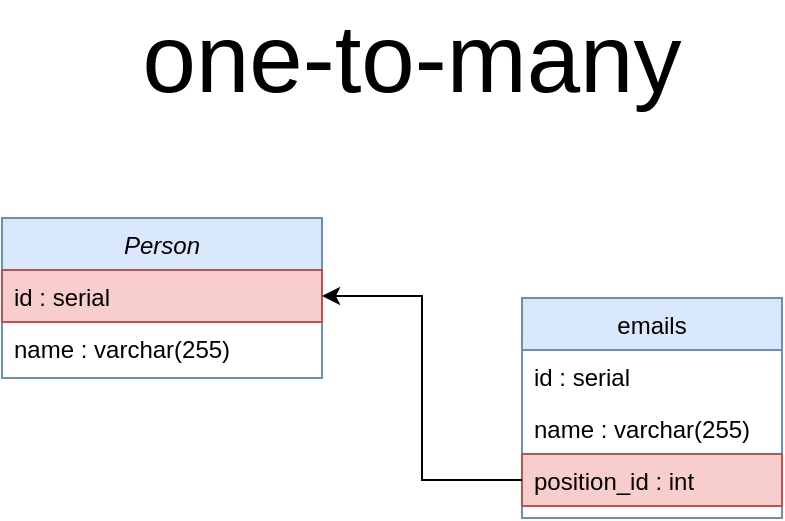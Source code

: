 <mxfile version="14.9.1" type="github" pages="3">
  <diagram id="C5RBs43oDa-KdzZeNtuy" name="one-to-many">
    <mxGraphModel dx="1422" dy="715" grid="1" gridSize="10" guides="1" tooltips="1" connect="1" arrows="1" fold="1" page="1" pageScale="1" pageWidth="827" pageHeight="1169" math="0" shadow="0">
      <root>
        <mxCell id="WIyWlLk6GJQsqaUBKTNV-0" />
        <mxCell id="WIyWlLk6GJQsqaUBKTNV-1" parent="WIyWlLk6GJQsqaUBKTNV-0" />
        <mxCell id="zkfFHV4jXpPFQw0GAbJ--0" value="Person" style="swimlane;fontStyle=2;align=center;verticalAlign=top;childLayout=stackLayout;horizontal=1;startSize=26;horizontalStack=0;resizeParent=1;resizeLast=0;collapsible=1;marginBottom=0;rounded=0;shadow=0;strokeWidth=1;fillColor=#dae8fc;strokeColor=#6c8ebf;" parent="WIyWlLk6GJQsqaUBKTNV-1" vertex="1">
          <mxGeometry x="220" y="120" width="160" height="80" as="geometry">
            <mxRectangle x="230" y="140" width="160" height="26" as="alternateBounds" />
          </mxGeometry>
        </mxCell>
        <mxCell id="zkfFHV4jXpPFQw0GAbJ--1" value="id : serial" style="text;align=left;verticalAlign=top;spacingLeft=4;spacingRight=4;overflow=hidden;rotatable=0;points=[[0,0.5],[1,0.5]];portConstraint=eastwest;fillColor=#f8cecc;strokeColor=#b85450;" parent="zkfFHV4jXpPFQw0GAbJ--0" vertex="1">
          <mxGeometry y="26" width="160" height="26" as="geometry" />
        </mxCell>
        <mxCell id="zkfFHV4jXpPFQw0GAbJ--2" value="name : varchar(255)" style="text;align=left;verticalAlign=top;spacingLeft=4;spacingRight=4;overflow=hidden;rotatable=0;points=[[0,0.5],[1,0.5]];portConstraint=eastwest;rounded=0;shadow=0;html=0;" parent="zkfFHV4jXpPFQw0GAbJ--0" vertex="1">
          <mxGeometry y="52" width="160" height="26" as="geometry" />
        </mxCell>
        <mxCell id="zkfFHV4jXpPFQw0GAbJ--17" value="emails" style="swimlane;fontStyle=0;align=center;verticalAlign=top;childLayout=stackLayout;horizontal=1;startSize=26;horizontalStack=0;resizeParent=1;resizeLast=0;collapsible=1;marginBottom=0;rounded=0;shadow=0;strokeWidth=1;fillColor=#dae8fc;strokeColor=#6c8ebf;" parent="WIyWlLk6GJQsqaUBKTNV-1" vertex="1">
          <mxGeometry x="480" y="160" width="130" height="110" as="geometry">
            <mxRectangle x="550" y="140" width="160" height="26" as="alternateBounds" />
          </mxGeometry>
        </mxCell>
        <mxCell id="zkfFHV4jXpPFQw0GAbJ--18" value="id : serial&#xa;" style="text;align=left;verticalAlign=top;spacingLeft=4;spacingRight=4;overflow=hidden;rotatable=0;points=[[0,0.5],[1,0.5]];portConstraint=eastwest;" parent="zkfFHV4jXpPFQw0GAbJ--17" vertex="1">
          <mxGeometry y="26" width="130" height="26" as="geometry" />
        </mxCell>
        <mxCell id="zkfFHV4jXpPFQw0GAbJ--19" value="name : varchar(255)" style="text;align=left;verticalAlign=top;spacingLeft=4;spacingRight=4;overflow=hidden;rotatable=0;points=[[0,0.5],[1,0.5]];portConstraint=eastwest;rounded=0;shadow=0;html=0;" parent="zkfFHV4jXpPFQw0GAbJ--17" vertex="1">
          <mxGeometry y="52" width="130" height="26" as="geometry" />
        </mxCell>
        <mxCell id="zkfFHV4jXpPFQw0GAbJ--20" value="position_id : int" style="text;align=left;verticalAlign=top;spacingLeft=4;spacingRight=4;overflow=hidden;rotatable=0;points=[[0,0.5],[1,0.5]];portConstraint=eastwest;rounded=0;shadow=0;html=0;fillColor=#f8cecc;strokeColor=#b85450;" parent="zkfFHV4jXpPFQw0GAbJ--17" vertex="1">
          <mxGeometry y="78" width="130" height="26" as="geometry" />
        </mxCell>
        <mxCell id="GzDD_Bv4GvD_jI0SS3F4-3" style="edgeStyle=orthogonalEdgeStyle;rounded=0;orthogonalLoop=1;jettySize=auto;html=1;exitX=0;exitY=0.5;exitDx=0;exitDy=0;entryX=1;entryY=0.5;entryDx=0;entryDy=0;" parent="WIyWlLk6GJQsqaUBKTNV-1" source="zkfFHV4jXpPFQw0GAbJ--20" target="zkfFHV4jXpPFQw0GAbJ--1" edge="1">
          <mxGeometry relative="1" as="geometry" />
        </mxCell>
        <mxCell id="teKVV-D1RdQGPCwUpNun-0" value="&lt;font style=&quot;font-size: 48px&quot;&gt;one-to-many&lt;/font&gt;" style="text;html=1;strokeColor=none;fillColor=none;align=center;verticalAlign=middle;whiteSpace=wrap;rounded=0;" parent="WIyWlLk6GJQsqaUBKTNV-1" vertex="1">
          <mxGeometry x="270" y="20" width="310" height="40" as="geometry" />
        </mxCell>
      </root>
    </mxGraphModel>
  </diagram>
  <diagram id="pJf5kATxu5pr5--7Cii1" name="many-to-many">
    <mxGraphModel dx="1422" dy="715" grid="1" gridSize="10" guides="1" tooltips="1" connect="1" arrows="1" fold="1" page="1" pageScale="1" pageWidth="827" pageHeight="1169" math="0" shadow="0">
      <root>
        <mxCell id="xBnOvw06d7SXoVWi1Nif-0" />
        <mxCell id="xBnOvw06d7SXoVWi1Nif-1" parent="xBnOvw06d7SXoVWi1Nif-0" />
        <mxCell id="xBnOvw06d7SXoVWi1Nif-14" value="human_phobia" style="swimlane;fontStyle=0;childLayout=stackLayout;horizontal=1;startSize=26;horizontalStack=0;resizeParent=1;resizeParentMax=0;resizeLast=0;collapsible=1;marginBottom=0;fillColor=#dae8fc;strokeColor=#6c8ebf;" vertex="1" parent="xBnOvw06d7SXoVWi1Nif-1">
          <mxGeometry x="330" y="200" width="140" height="104" as="geometry" />
        </mxCell>
        <mxCell id="xBnOvw06d7SXoVWi1Nif-15" value="id : serial" style="text;strokeColor=none;fillColor=none;align=left;verticalAlign=top;spacingLeft=4;spacingRight=4;overflow=hidden;rotatable=0;points=[[0,0.5],[1,0.5]];portConstraint=eastwest;" vertex="1" parent="xBnOvw06d7SXoVWi1Nif-14">
          <mxGeometry y="26" width="140" height="26" as="geometry" />
        </mxCell>
        <mxCell id="xBnOvw06d7SXoVWi1Nif-16" value="person_name_id : int" style="text;strokeColor=#b85450;fillColor=#f8cecc;align=left;verticalAlign=top;spacingLeft=4;spacingRight=4;overflow=hidden;rotatable=0;points=[[0,0.5],[1,0.5]];portConstraint=eastwest;" vertex="1" parent="xBnOvw06d7SXoVWi1Nif-14">
          <mxGeometry y="52" width="140" height="26" as="geometry" />
        </mxCell>
        <mxCell id="xBnOvw06d7SXoVWi1Nif-17" value="phobia_id : int" style="text;strokeColor=#b85450;fillColor=#f8cecc;align=left;verticalAlign=top;spacingLeft=4;spacingRight=4;overflow=hidden;rotatable=0;points=[[0,0.5],[1,0.5]];portConstraint=eastwest;" vertex="1" parent="xBnOvw06d7SXoVWi1Nif-14">
          <mxGeometry y="78" width="140" height="26" as="geometry" />
        </mxCell>
        <mxCell id="xBnOvw06d7SXoVWi1Nif-18" value="person_name" style="swimlane;fontStyle=0;childLayout=stackLayout;horizontal=1;startSize=26;horizontalStack=0;resizeParent=1;resizeParentMax=0;resizeLast=0;collapsible=1;marginBottom=0;fillColor=#dae8fc;strokeColor=#6c8ebf;" vertex="1" parent="xBnOvw06d7SXoVWi1Nif-1">
          <mxGeometry x="60" y="100" width="140" height="78" as="geometry" />
        </mxCell>
        <mxCell id="xBnOvw06d7SXoVWi1Nif-19" value="id : serial" style="text;strokeColor=#b85450;fillColor=#f8cecc;align=left;verticalAlign=top;spacingLeft=4;spacingRight=4;overflow=hidden;rotatable=0;points=[[0,0.5],[1,0.5]];portConstraint=eastwest;" vertex="1" parent="xBnOvw06d7SXoVWi1Nif-18">
          <mxGeometry y="26" width="140" height="26" as="geometry" />
        </mxCell>
        <mxCell id="xBnOvw06d7SXoVWi1Nif-20" value="name : varchar(255)" style="text;strokeColor=none;fillColor=none;align=left;verticalAlign=top;spacingLeft=4;spacingRight=4;overflow=hidden;rotatable=0;points=[[0,0.5],[1,0.5]];portConstraint=eastwest;" vertex="1" parent="xBnOvw06d7SXoVWi1Nif-18">
          <mxGeometry y="52" width="140" height="26" as="geometry" />
        </mxCell>
        <mxCell id="xBnOvw06d7SXoVWi1Nif-22" value="phobia" style="swimlane;fontStyle=0;childLayout=stackLayout;horizontal=1;startSize=26;horizontalStack=0;resizeParent=1;resizeParentMax=0;resizeLast=0;collapsible=1;marginBottom=0;fillColor=#dae8fc;strokeColor=#6c8ebf;" vertex="1" parent="xBnOvw06d7SXoVWi1Nif-1">
          <mxGeometry x="590" y="100" width="140" height="78" as="geometry" />
        </mxCell>
        <mxCell id="xBnOvw06d7SXoVWi1Nif-23" value="id : serial" style="text;strokeColor=#b85450;fillColor=#f8cecc;align=left;verticalAlign=top;spacingLeft=4;spacingRight=4;overflow=hidden;rotatable=0;points=[[0,0.5],[1,0.5]];portConstraint=eastwest;" vertex="1" parent="xBnOvw06d7SXoVWi1Nif-22">
          <mxGeometry y="26" width="140" height="26" as="geometry" />
        </mxCell>
        <mxCell id="xBnOvw06d7SXoVWi1Nif-24" value="name : varchar(255)" style="text;strokeColor=none;fillColor=none;align=left;verticalAlign=top;spacingLeft=4;spacingRight=4;overflow=hidden;rotatable=0;points=[[0,0.5],[1,0.5]];portConstraint=eastwest;" vertex="1" parent="xBnOvw06d7SXoVWi1Nif-22">
          <mxGeometry y="52" width="140" height="26" as="geometry" />
        </mxCell>
        <mxCell id="xBnOvw06d7SXoVWi1Nif-26" style="edgeStyle=orthogonalEdgeStyle;rounded=0;orthogonalLoop=1;jettySize=auto;html=1;entryX=0;entryY=0.5;entryDx=0;entryDy=0;" edge="1" parent="xBnOvw06d7SXoVWi1Nif-1" source="xBnOvw06d7SXoVWi1Nif-17" target="xBnOvw06d7SXoVWi1Nif-23">
          <mxGeometry relative="1" as="geometry" />
        </mxCell>
        <mxCell id="xBnOvw06d7SXoVWi1Nif-27" style="edgeStyle=orthogonalEdgeStyle;rounded=0;orthogonalLoop=1;jettySize=auto;html=1;entryX=1;entryY=0.5;entryDx=0;entryDy=0;" edge="1" parent="xBnOvw06d7SXoVWi1Nif-1" source="xBnOvw06d7SXoVWi1Nif-16" target="xBnOvw06d7SXoVWi1Nif-19">
          <mxGeometry relative="1" as="geometry" />
        </mxCell>
        <mxCell id="FlsenX_pvNZHTG2wtALz-0" value="&lt;font style=&quot;font-size: 48px&quot;&gt;many-to-many&lt;/font&gt;" style="text;html=1;strokeColor=none;fillColor=none;align=center;verticalAlign=middle;whiteSpace=wrap;rounded=0;" vertex="1" parent="xBnOvw06d7SXoVWi1Nif-1">
          <mxGeometry x="245" y="10" width="310" height="40" as="geometry" />
        </mxCell>
      </root>
    </mxGraphModel>
  </diagram>
  <diagram id="KA6sYegq8H7dRlPfswgH" name="one-to-one">
    <mxGraphModel dx="1422" dy="715" grid="1" gridSize="10" guides="1" tooltips="1" connect="1" arrows="1" fold="1" page="1" pageScale="1" pageWidth="827" pageHeight="1169" math="0" shadow="0">
      <root>
        <mxCell id="RvL48Hipz0NHW2l7M2lp-0" />
        <mxCell id="RvL48Hipz0NHW2l7M2lp-1" parent="RvL48Hipz0NHW2l7M2lp-0" />
        <mxCell id="RvL48Hipz0NHW2l7M2lp-2" value="people" style="swimlane;fontStyle=0;childLayout=stackLayout;horizontal=1;startSize=26;horizontalStack=0;resizeParent=1;resizeParentMax=0;resizeLast=0;collapsible=1;marginBottom=0;fillColor=#dae8fc;strokeColor=#6c8ebf;" vertex="1" parent="RvL48Hipz0NHW2l7M2lp-1">
          <mxGeometry x="414" y="240" width="140" height="104" as="geometry" />
        </mxCell>
        <mxCell id="RvL48Hipz0NHW2l7M2lp-3" value="id : serial" style="text;strokeColor=none;fillColor=none;align=left;verticalAlign=top;spacingLeft=4;spacingRight=4;overflow=hidden;rotatable=0;points=[[0,0.5],[1,0.5]];portConstraint=eastwest;" vertex="1" parent="RvL48Hipz0NHW2l7M2lp-2">
          <mxGeometry y="26" width="140" height="26" as="geometry" />
        </mxCell>
        <mxCell id="RvL48Hipz0NHW2l7M2lp-4" value="name : varchar(255)" style="text;strokeColor=none;fillColor=none;align=left;verticalAlign=top;spacingLeft=4;spacingRight=4;overflow=hidden;rotatable=0;points=[[0,0.5],[1,0.5]];portConstraint=eastwest;" vertex="1" parent="RvL48Hipz0NHW2l7M2lp-2">
          <mxGeometry y="52" width="140" height="26" as="geometry" />
        </mxCell>
        <mxCell id="RvL48Hipz0NHW2l7M2lp-5" value="crypto_wallet_id : int" style="text;strokeColor=#b85450;fillColor=#f8cecc;align=left;verticalAlign=top;spacingLeft=4;spacingRight=4;overflow=hidden;rotatable=0;points=[[0,0.5],[1,0.5]];portConstraint=eastwest;" vertex="1" parent="RvL48Hipz0NHW2l7M2lp-2">
          <mxGeometry y="78" width="140" height="26" as="geometry" />
        </mxCell>
        <mxCell id="RvL48Hipz0NHW2l7M2lp-6" value="crypto_wallet" style="swimlane;fontStyle=0;childLayout=stackLayout;horizontal=1;startSize=26;horizontalStack=0;resizeParent=1;resizeParentMax=0;resizeLast=0;collapsible=1;marginBottom=0;fillColor=#dae8fc;strokeColor=#6c8ebf;" vertex="1" parent="RvL48Hipz0NHW2l7M2lp-1">
          <mxGeometry x="110" y="240" width="140" height="104" as="geometry" />
        </mxCell>
        <mxCell id="RvL48Hipz0NHW2l7M2lp-7" value="id : serial" style="text;strokeColor=#b85450;fillColor=#f8cecc;align=left;verticalAlign=top;spacingLeft=4;spacingRight=4;overflow=hidden;rotatable=0;points=[[0,0.5],[1,0.5]];portConstraint=eastwest;" vertex="1" parent="RvL48Hipz0NHW2l7M2lp-6">
          <mxGeometry y="26" width="140" height="26" as="geometry" />
        </mxCell>
        <mxCell id="RvL48Hipz0NHW2l7M2lp-8" value="serial : int" style="text;strokeColor=none;fillColor=none;align=left;verticalAlign=top;spacingLeft=4;spacingRight=4;overflow=hidden;rotatable=0;points=[[0,0.5],[1,0.5]];portConstraint=eastwest;" vertex="1" parent="RvL48Hipz0NHW2l7M2lp-6">
          <mxGeometry y="52" width="140" height="26" as="geometry" />
        </mxCell>
        <mxCell id="RvL48Hipz0NHW2l7M2lp-9" value="name : varchar(255)" style="text;strokeColor=none;fillColor=none;align=left;verticalAlign=top;spacingLeft=4;spacingRight=4;overflow=hidden;rotatable=0;points=[[0,0.5],[1,0.5]];portConstraint=eastwest;" vertex="1" parent="RvL48Hipz0NHW2l7M2lp-6">
          <mxGeometry y="78" width="140" height="26" as="geometry" />
        </mxCell>
        <mxCell id="xIKDBe_Z4pvD3tDcN9ou-0" value="1" style="edgeStyle=orthogonalEdgeStyle;rounded=0;orthogonalLoop=1;jettySize=auto;html=1;" edge="1" parent="RvL48Hipz0NHW2l7M2lp-1" source="RvL48Hipz0NHW2l7M2lp-5" target="RvL48Hipz0NHW2l7M2lp-7">
          <mxGeometry relative="1" as="geometry" />
        </mxCell>
        <mxCell id="_94GbGVXrllLX9IBRFqr-0" value="&lt;font style=&quot;font-size: 48px&quot;&gt;one-to-one&lt;/font&gt;" style="text;html=1;strokeColor=none;fillColor=none;align=center;verticalAlign=middle;whiteSpace=wrap;rounded=0;" vertex="1" parent="RvL48Hipz0NHW2l7M2lp-1">
          <mxGeometry x="190" y="140" width="310" height="40" as="geometry" />
        </mxCell>
      </root>
    </mxGraphModel>
  </diagram>
</mxfile>
